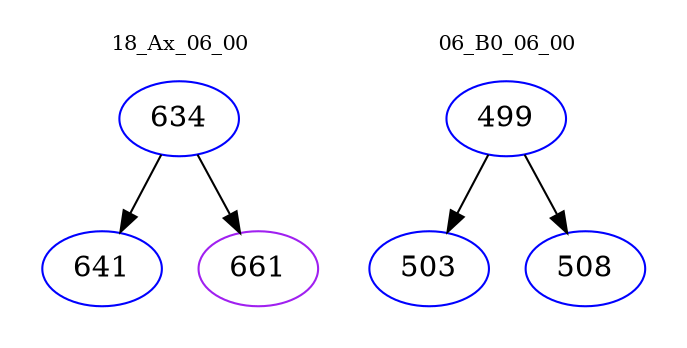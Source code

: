 digraph{
subgraph cluster_0 {
color = white
label = "18_Ax_06_00";
fontsize=10;
T0_634 [label="634", color="blue"]
T0_634 -> T0_641 [color="black"]
T0_641 [label="641", color="blue"]
T0_634 -> T0_661 [color="black"]
T0_661 [label="661", color="purple"]
}
subgraph cluster_1 {
color = white
label = "06_B0_06_00";
fontsize=10;
T1_499 [label="499", color="blue"]
T1_499 -> T1_503 [color="black"]
T1_503 [label="503", color="blue"]
T1_499 -> T1_508 [color="black"]
T1_508 [label="508", color="blue"]
}
}
